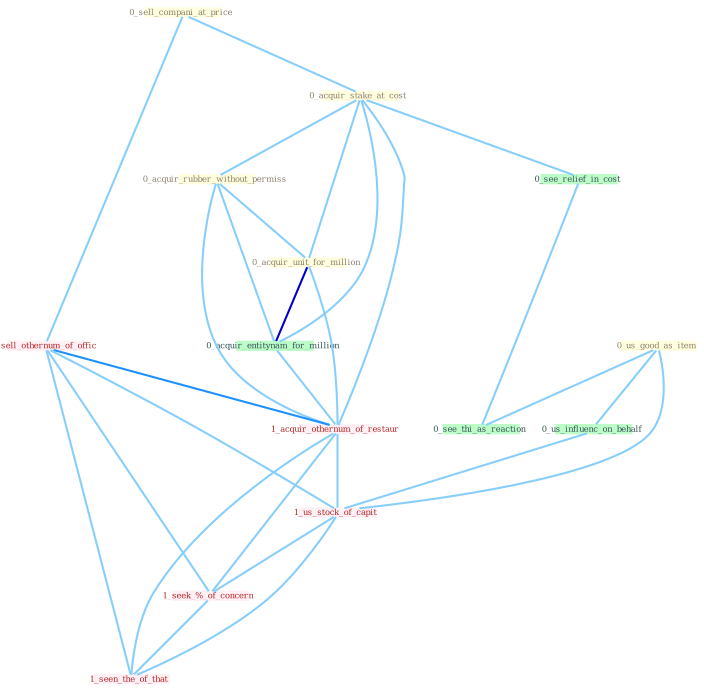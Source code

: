 Graph G{ 
    node
    [shape=polygon,style=filled,width=.5,height=.06,color="#BDFCC9",fixedsize=true,fontsize=4,
    fontcolor="#2f4f4f"];
    {node
    [color="#ffffe0", fontcolor="#8b7d6b"] "0_sell_compani_at_price " "0_acquir_stake_at_cost " "0_acquir_rubber_without_permiss " "0_us_good_as_item " "0_acquir_unit_for_million "}
{node [color="#fff0f5", fontcolor="#b22222"] "1_sell_othernum_of_offic " "1_acquir_othernum_of_restaur " "1_us_stock_of_capit " "1_seek_%_of_concern " "1_seen_the_of_that "}
edge [color="#B0E2FF"];

	"0_sell_compani_at_price " -- "0_acquir_stake_at_cost " [w="1", color="#87cefa" ];
	"0_sell_compani_at_price " -- "1_sell_othernum_of_offic " [w="1", color="#87cefa" ];
	"0_acquir_stake_at_cost " -- "0_acquir_rubber_without_permiss " [w="1", color="#87cefa" ];
	"0_acquir_stake_at_cost " -- "0_acquir_unit_for_million " [w="1", color="#87cefa" ];
	"0_acquir_stake_at_cost " -- "0_acquir_entitynam_for_million " [w="1", color="#87cefa" ];
	"0_acquir_stake_at_cost " -- "0_see_relief_in_cost " [w="1", color="#87cefa" ];
	"0_acquir_stake_at_cost " -- "1_acquir_othernum_of_restaur " [w="1", color="#87cefa" ];
	"0_acquir_rubber_without_permiss " -- "0_acquir_unit_for_million " [w="1", color="#87cefa" ];
	"0_acquir_rubber_without_permiss " -- "0_acquir_entitynam_for_million " [w="1", color="#87cefa" ];
	"0_acquir_rubber_without_permiss " -- "1_acquir_othernum_of_restaur " [w="1", color="#87cefa" ];
	"0_us_good_as_item " -- "0_us_influenc_on_behalf " [w="1", color="#87cefa" ];
	"0_us_good_as_item " -- "0_see_thi_as_reaction " [w="1", color="#87cefa" ];
	"0_us_good_as_item " -- "1_us_stock_of_capit " [w="1", color="#87cefa" ];
	"0_acquir_unit_for_million " -- "0_acquir_entitynam_for_million " [w="3", color="#0000cd" , len=0.6];
	"0_acquir_unit_for_million " -- "1_acquir_othernum_of_restaur " [w="1", color="#87cefa" ];
	"0_acquir_entitynam_for_million " -- "1_acquir_othernum_of_restaur " [w="1", color="#87cefa" ];
	"1_sell_othernum_of_offic " -- "1_acquir_othernum_of_restaur " [w="2", color="#1e90ff" , len=0.8];
	"1_sell_othernum_of_offic " -- "1_us_stock_of_capit " [w="1", color="#87cefa" ];
	"1_sell_othernum_of_offic " -- "1_seek_%_of_concern " [w="1", color="#87cefa" ];
	"1_sell_othernum_of_offic " -- "1_seen_the_of_that " [w="1", color="#87cefa" ];
	"0_us_influenc_on_behalf " -- "1_us_stock_of_capit " [w="1", color="#87cefa" ];
	"0_see_relief_in_cost " -- "0_see_thi_as_reaction " [w="1", color="#87cefa" ];
	"1_acquir_othernum_of_restaur " -- "1_us_stock_of_capit " [w="1", color="#87cefa" ];
	"1_acquir_othernum_of_restaur " -- "1_seek_%_of_concern " [w="1", color="#87cefa" ];
	"1_acquir_othernum_of_restaur " -- "1_seen_the_of_that " [w="1", color="#87cefa" ];
	"1_us_stock_of_capit " -- "1_seek_%_of_concern " [w="1", color="#87cefa" ];
	"1_us_stock_of_capit " -- "1_seen_the_of_that " [w="1", color="#87cefa" ];
	"1_seek_%_of_concern " -- "1_seen_the_of_that " [w="1", color="#87cefa" ];
}